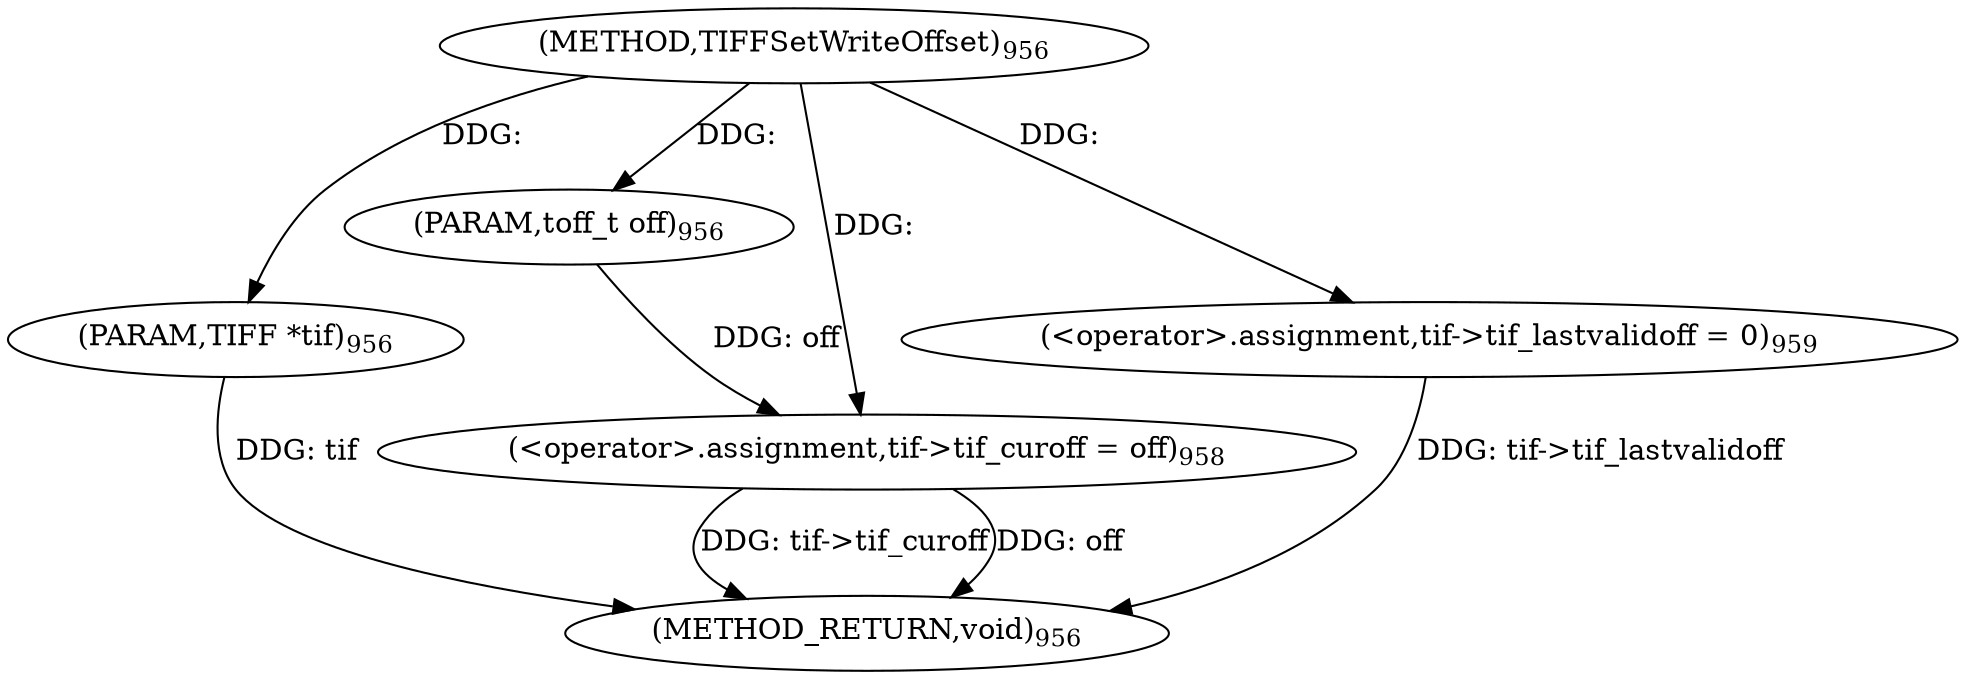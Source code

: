 digraph "TIFFSetWriteOffset" {  
"33133" [label = <(METHOD,TIFFSetWriteOffset)<SUB>956</SUB>> ]
"33147" [label = <(METHOD_RETURN,void)<SUB>956</SUB>> ]
"33134" [label = <(PARAM,TIFF *tif)<SUB>956</SUB>> ]
"33135" [label = <(PARAM,toff_t off)<SUB>956</SUB>> ]
"33137" [label = <(&lt;operator&gt;.assignment,tif-&gt;tif_curoff = off)<SUB>958</SUB>> ]
"33142" [label = <(&lt;operator&gt;.assignment,tif-&gt;tif_lastvalidoff = 0)<SUB>959</SUB>> ]
  "33134" -> "33147"  [ label = "DDG: tif"] 
  "33137" -> "33147"  [ label = "DDG: tif-&gt;tif_curoff"] 
  "33137" -> "33147"  [ label = "DDG: off"] 
  "33142" -> "33147"  [ label = "DDG: tif-&gt;tif_lastvalidoff"] 
  "33133" -> "33134"  [ label = "DDG: "] 
  "33133" -> "33135"  [ label = "DDG: "] 
  "33135" -> "33137"  [ label = "DDG: off"] 
  "33133" -> "33137"  [ label = "DDG: "] 
  "33133" -> "33142"  [ label = "DDG: "] 
}
